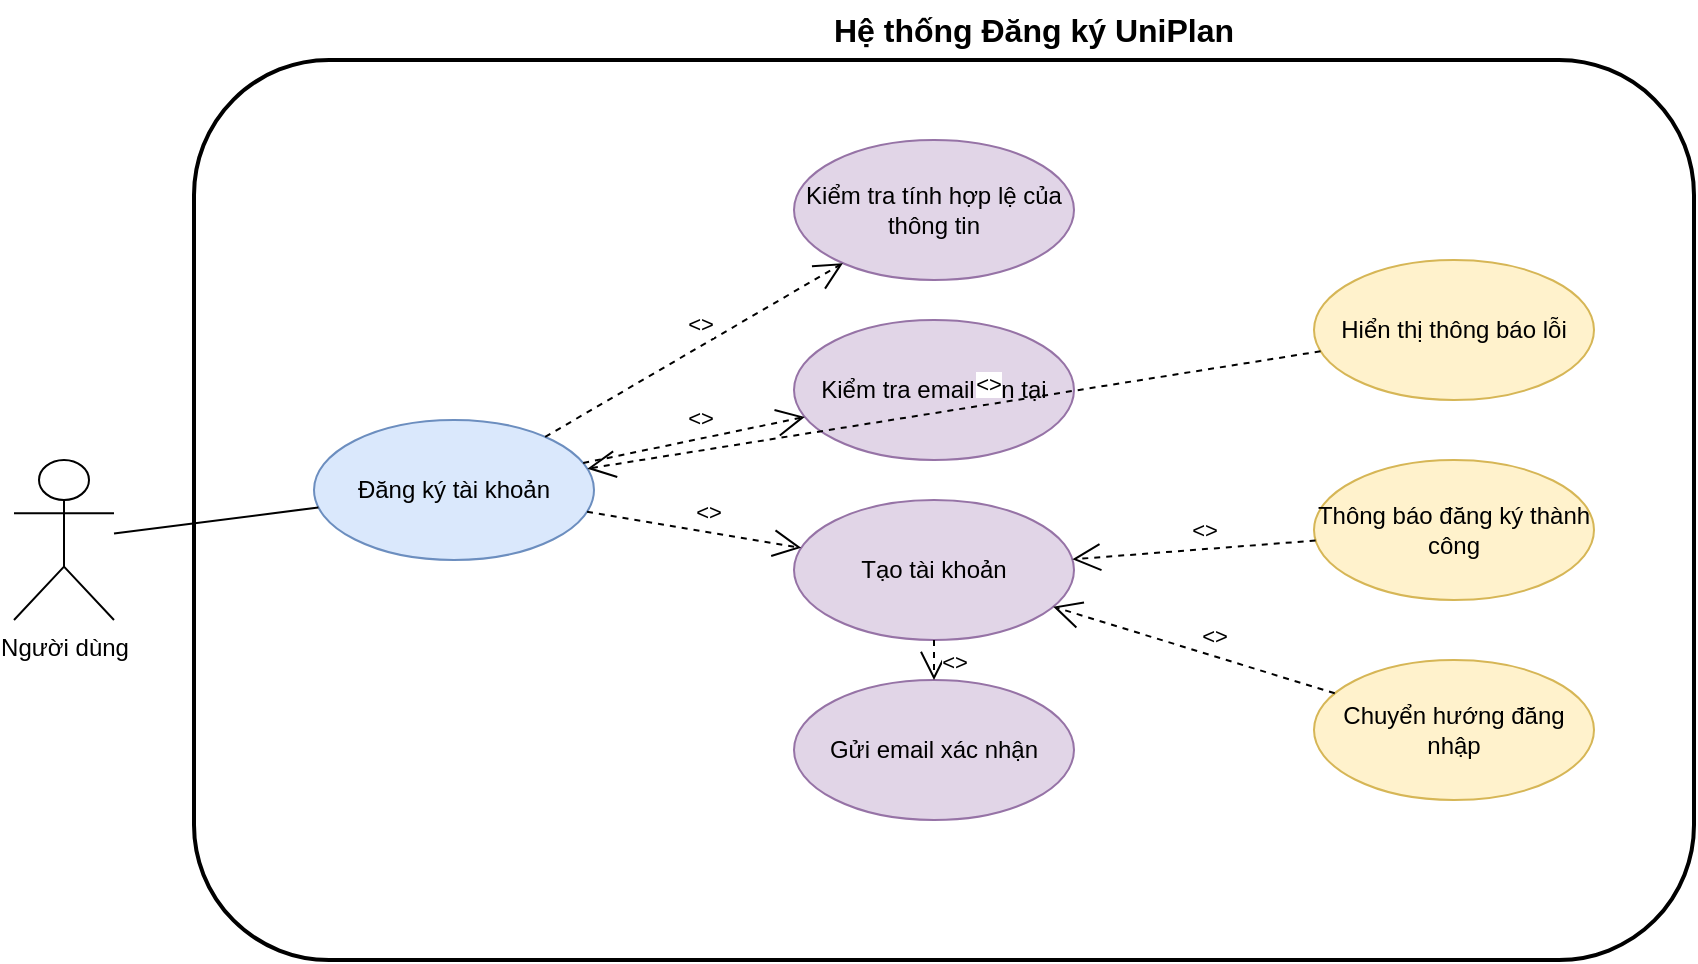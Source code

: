 <mxfile version="27.2.0">
  <diagram name="Use Case - Đăng ký" id="register-usecase">
    <mxGraphModel dx="1138" dy="408" grid="1" gridSize="10" guides="1" tooltips="1" connect="1" arrows="1" fold="1" page="1" pageScale="1" pageWidth="1169" pageHeight="827" math="0" shadow="0">
      <root>
        <mxCell id="0" />
        <mxCell id="1" parent="0" />
        
        <!-- ACTORS -->
        <mxCell id="2" value="Người dùng" style="shape=umlActor;verticalLabelPosition=bottom;verticalAlign=top;html=1;outlineConnect=0;" parent="1" vertex="1">
          <mxGeometry x="30" y="300" width="50" height="80" as="geometry" />
        </mxCell>
        
        <!-- TIÊU ĐỀ HỆ THỐNG -->
        <mxCell id="23" value="Hệ thống Đăng ký UniPlan" style="text;html=1;strokeColor=none;fillColor=none;align=center;verticalAlign=middle;whiteSpace=wrap;rounded=0;fontSize=16;fontStyle=1;" parent="1" vertex="1">
          <mxGeometry x="400" y="70" width="280" height="30" as="geometry" />
        </mxCell>
        
        <!-- SYSTEM BOUNDARY -->
        <mxCell id="3" value="" style="rounded=1;whiteSpace=wrap;html=1;strokeWidth=2;fillColor=none;dashed=0;strokeColor=#000000;fontStyle=1;fontSize=14;" parent="1" vertex="1">
          <mxGeometry x="120" y="100" width="750" height="450" as="geometry" />
        </mxCell>
        
        <!-- USE CASE CHÍNH - CỘT TRÁI -->
        <mxCell id="4" value="Đăng ký tài khoản" style="ellipse;whiteSpace=wrap;html=1;fillColor=#dae8fc;strokeColor=#6c8ebf;" parent="1" vertex="1">
          <mxGeometry x="180" y="280" width="140" height="70" as="geometry" />
        </mxCell>
        
        <!-- USE CASE HỖ TRỢ - CỘT GIỮA -->
        <mxCell id="5" value="Kiểm tra tính hợp lệ của thông tin" style="ellipse;whiteSpace=wrap;html=1;fillColor=#e1d5e7;strokeColor=#9673a6;" parent="1" vertex="1">
          <mxGeometry x="420" y="140" width="140" height="70" as="geometry" />
        </mxCell>
        <mxCell id="6" value="Kiểm tra email tồn tại" style="ellipse;whiteSpace=wrap;html=1;fillColor=#e1d5e7;strokeColor=#9673a6;" parent="1" vertex="1">
          <mxGeometry x="420" y="230" width="140" height="70" as="geometry" />
        </mxCell>
        <mxCell id="7" value="Tạo tài khoản" style="ellipse;whiteSpace=wrap;html=1;fillColor=#e1d5e7;strokeColor=#9673a6;" parent="1" vertex="1">
          <mxGeometry x="420" y="320" width="140" height="70" as="geometry" />
        </mxCell>
        <mxCell id="9" value="Gửi email xác nhận" style="ellipse;whiteSpace=wrap;html=1;fillColor=#e1d5e7;strokeColor=#9673a6;" parent="1" vertex="1">
          <mxGeometry x="420" y="410" width="140" height="70" as="geometry" />
        </mxCell>
        
        <!-- USE CASE MỞ RỘNG - CỘT PHẢI -->
        <mxCell id="8" value="Hiển thị thông báo lỗi" style="ellipse;whiteSpace=wrap;html=1;fillColor=#fff2cc;strokeColor=#d6b656;" parent="1" vertex="1">
          <mxGeometry x="680" y="200" width="140" height="70" as="geometry" />
        </mxCell>
        <mxCell id="16" value="Thông báo đăng ký thành công" style="ellipse;whiteSpace=wrap;html=1;fillColor=#fff2cc;strokeColor=#d6b656;" parent="1" vertex="1">
          <mxGeometry x="680" y="300" width="140" height="70" as="geometry" />
        </mxCell>
        <mxCell id="17" value="Chuyển hướng đăng nhập" style="ellipse;whiteSpace=wrap;html=1;fillColor=#fff2cc;strokeColor=#d6b656;" parent="1" vertex="1">
          <mxGeometry x="680" y="400" width="140" height="70" as="geometry" />
        </mxCell>
        
        <!-- KẾT NỐI ACTOR → USE CASE CHÍNH -->
        <mxCell id="10" value="" style="endArrow=none;html=1;rounded=0;" parent="1" source="2" target="4" edge="1">
          <mxGeometry width="50" height="50" relative="1" as="geometry">
            <mxPoint x="80" y="340" as="sourcePoint" />
            <mxPoint x="180" y="315" as="targetPoint" />
          </mxGeometry>
        </mxCell>
        
        <!-- INCLUDE RELATIONSHIPS -->
        <mxCell id="11" value="&lt;&lt;include&gt;&gt;" style="endArrow=open;endSize=12;dashed=1;html=1;rounded=0;labelPosition=center;verticalLabelPosition=middle;align=center;verticalAlign=middle;" parent="1" source="4" target="5" edge="1">
          <mxGeometry x="0.1" y="10" width="100" height="100" relative="1" as="geometry">
            <mxPoint x="320" y="315" as="sourcePoint" />
            <mxPoint x="420" y="175" as="targetPoint" />
            <mxPoint as="offset" />
          </mxGeometry>
        </mxCell>
        <mxCell id="12" value="&lt;&lt;include&gt;&gt;" style="endArrow=open;endSize=12;dashed=1;html=1;rounded=0;labelPosition=center;verticalLabelPosition=middle;align=center;verticalAlign=middle;" parent="1" source="4" target="6" edge="1">
          <mxGeometry x="0.1" y="10" width="100" height="100" relative="1" as="geometry">
            <mxPoint x="320" y="315" as="sourcePoint" />
            <mxPoint x="420" y="265" as="targetPoint" />
            <mxPoint as="offset" />
          </mxGeometry>
        </mxCell>
        <mxCell id="14" value="&lt;&lt;include&gt;&gt;" style="endArrow=open;endSize=12;dashed=1;html=1;rounded=0;labelPosition=center;verticalLabelPosition=middle;align=center;verticalAlign=middle;" parent="1" source="4" target="7" edge="1">
          <mxGeometry x="0.1" y="10" width="100" height="100" relative="1" as="geometry">
            <mxPoint x="320" y="315" as="sourcePoint" />
            <mxPoint x="420" y="355" as="targetPoint" />
            <mxPoint as="offset" />
          </mxGeometry>
        </mxCell>
        <mxCell id="15" value="&lt;&lt;include&gt;&gt;" style="endArrow=open;endSize=12;dashed=1;html=1;rounded=0;labelPosition=center;verticalLabelPosition=middle;align=center;verticalAlign=middle;" parent="1" source="7" target="9" edge="1">
          <mxGeometry x="0.1" y="10" width="100" height="100" relative="1" as="geometry">
            <mxPoint x="490" y="390" as="sourcePoint" />
            <mxPoint x="490" y="410" as="targetPoint" />
            <mxPoint as="offset" />
          </mxGeometry>
        </mxCell>
        
        <!-- EXTEND RELATIONSHIPS -->
        <mxCell id="13" value="&lt;&lt;extend&gt;&gt;" style="endArrow=open;endSize=12;dashed=1;html=1;rounded=0;labelPosition=center;verticalLabelPosition=middle;align=center;verticalAlign=middle;" parent="1" source="8" target="4" edge="1">
          <mxGeometry x="-0.1" y="-10" width="100" height="100" relative="1" as="geometry">
            <mxPoint x="680" y="235" as="sourcePoint" />
            <mxPoint x="320" y="315" as="targetPoint" />
            <mxPoint as="offset" />
          </mxGeometry>
        </mxCell>
        <mxCell id="18" value="&lt;&lt;extend&gt;&gt;" style="endArrow=open;endSize=12;dashed=1;html=1;rounded=0;labelPosition=center;verticalLabelPosition=middle;align=center;verticalAlign=middle;" parent="1" source="16" target="7" edge="1">
          <mxGeometry x="-0.1" y="-10" width="100" height="100" relative="1" as="geometry">
            <mxPoint x="680" y="335" as="sourcePoint" />
            <mxPoint x="560" y="355" as="targetPoint" />
            <mxPoint as="offset" />
          </mxGeometry>
        </mxCell>
        <mxCell id="19" value="&lt;&lt;extend&gt;&gt;" style="endArrow=open;endSize=12;dashed=1;html=1;rounded=0;labelPosition=center;verticalLabelPosition=middle;align=center;verticalAlign=middle;" parent="1" source="17" target="7" edge="1">
          <mxGeometry x="-0.1" y="-10" width="100" height="100" relative="1" as="geometry">
            <mxPoint x="680" y="435" as="sourcePoint" />
            <mxPoint x="560" y="355" as="targetPoint" />
            <mxPoint as="offset" />
          </mxGeometry>
        </mxCell>
        
      </root>
    </mxGraphModel>
  </diagram>
</mxfile>
